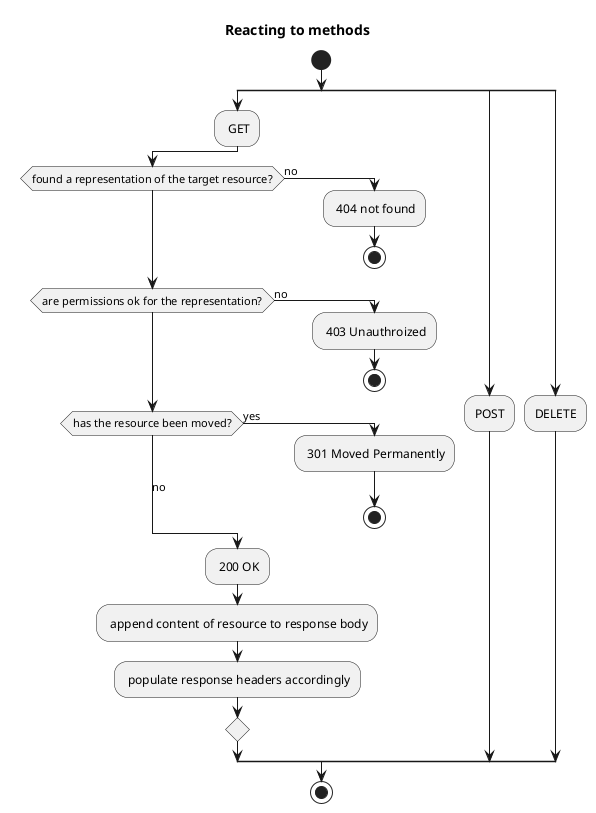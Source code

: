 @startuml

!pragma useVerticalIf on

title Reacting to methods

start

split
	: GET;
	if (found a representation of the target resource?) then (no)
		: 404 not found;
		stop
	else if (are permissions ok for the representation?) then (no)
		: 403 Unauthroized;
		stop
	else if (has the resource been moved?) then (yes)
		: 301 Moved Permanently;
		stop
	else (no)
		: 200 OK;
		: append content of resource to response body;
		: populate response headers accordingly;
	endif
split again
	:POST;
split again
	:DELETE;
end split
stop


@enduml
